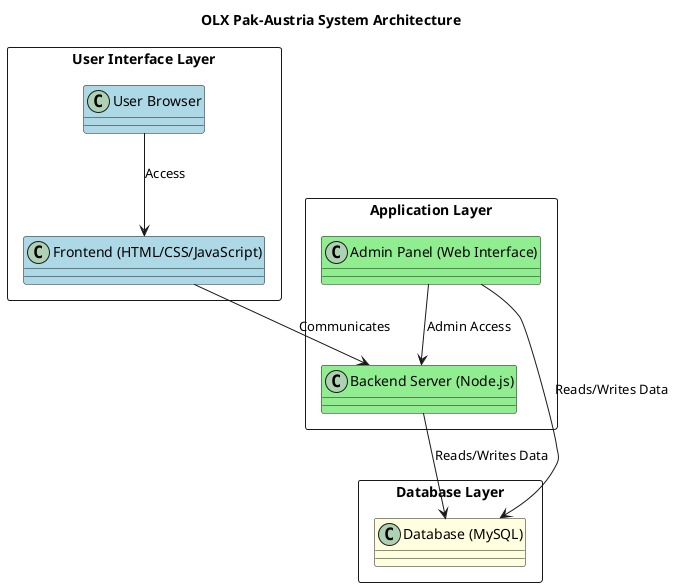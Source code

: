 @startuml  

title OLX Pak-Austria System Architecture

rectangle "User Interface Layer" {
    class "User Browser" as UserBrowser #lightblue
    class "Frontend (HTML/CSS/JavaScript)" as Frontend #lightblue
    UserBrowser -down-> Frontend : Access
}

rectangle "Application Layer" {
    class "Backend Server (Node.js)" as Backend #lightgreen
    class "Admin Panel (Web Interface)" as AdminPanel #lightgreen
    Frontend -down-> Backend : Communicates
    AdminPanel -down-> Backend : Admin Access
}

rectangle "Database Layer" {
    class "Database (MySQL)" as Database #lightyellow
    Backend -down-> Database : Reads/Writes Data
    AdminPanel -down-> Database : Reads/Writes Data
}

@enduml
